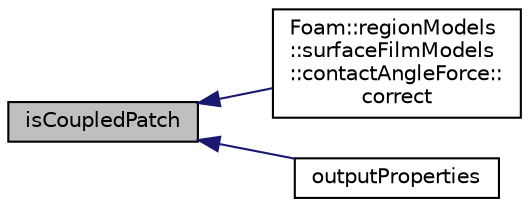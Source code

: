 digraph "isCoupledPatch"
{
  bgcolor="transparent";
  edge [fontname="Helvetica",fontsize="10",labelfontname="Helvetica",labelfontsize="10"];
  node [fontname="Helvetica",fontsize="10",shape=record];
  rankdir="LR";
  Node1 [label="isCoupledPatch",height=0.2,width=0.4,color="black", fillcolor="grey75", style="filled", fontcolor="black"];
  Node1 -> Node2 [dir="back",color="midnightblue",fontsize="10",style="solid",fontname="Helvetica"];
  Node2 [label="Foam::regionModels\l::surfaceFilmModels\l::contactAngleForce::\lcorrect",height=0.2,width=0.4,color="black",URL="$a00402.html#ae8286cb1594f9b26a1c5291173459307",tooltip="Correct. "];
  Node1 -> Node3 [dir="back",color="midnightblue",fontsize="10",style="solid",fontname="Helvetica"];
  Node3 [label="outputProperties",height=0.2,width=0.4,color="black",URL="$a02178.html#ae449a6992c8839da3e67c0a341b887f3",tooltip="Return output properties dictionary. "];
}
